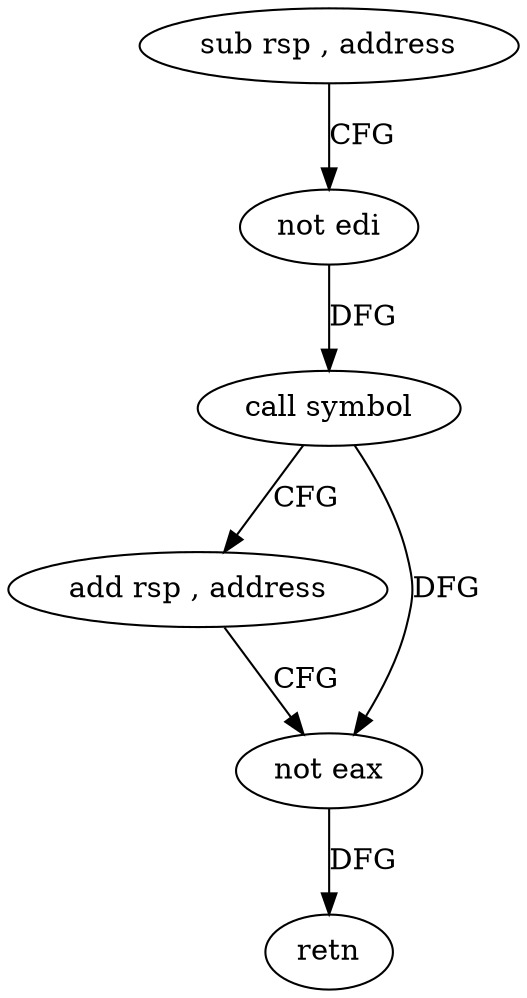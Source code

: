 digraph "func" {
"166832" [label = "sub rsp , address" ]
"166836" [label = "not edi" ]
"166838" [label = "call symbol" ]
"166843" [label = "add rsp , address" ]
"166847" [label = "not eax" ]
"166849" [label = "retn" ]
"166832" -> "166836" [ label = "CFG" ]
"166836" -> "166838" [ label = "DFG" ]
"166838" -> "166843" [ label = "CFG" ]
"166838" -> "166847" [ label = "DFG" ]
"166843" -> "166847" [ label = "CFG" ]
"166847" -> "166849" [ label = "DFG" ]
}
